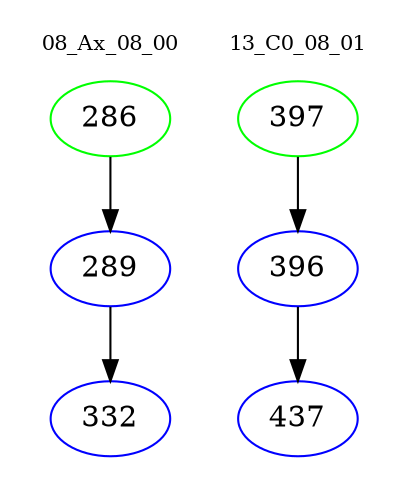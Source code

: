 digraph{
subgraph cluster_0 {
color = white
label = "08_Ax_08_00";
fontsize=10;
T0_286 [label="286", color="green"]
T0_286 -> T0_289 [color="black"]
T0_289 [label="289", color="blue"]
T0_289 -> T0_332 [color="black"]
T0_332 [label="332", color="blue"]
}
subgraph cluster_1 {
color = white
label = "13_C0_08_01";
fontsize=10;
T1_397 [label="397", color="green"]
T1_397 -> T1_396 [color="black"]
T1_396 [label="396", color="blue"]
T1_396 -> T1_437 [color="black"]
T1_437 [label="437", color="blue"]
}
}
